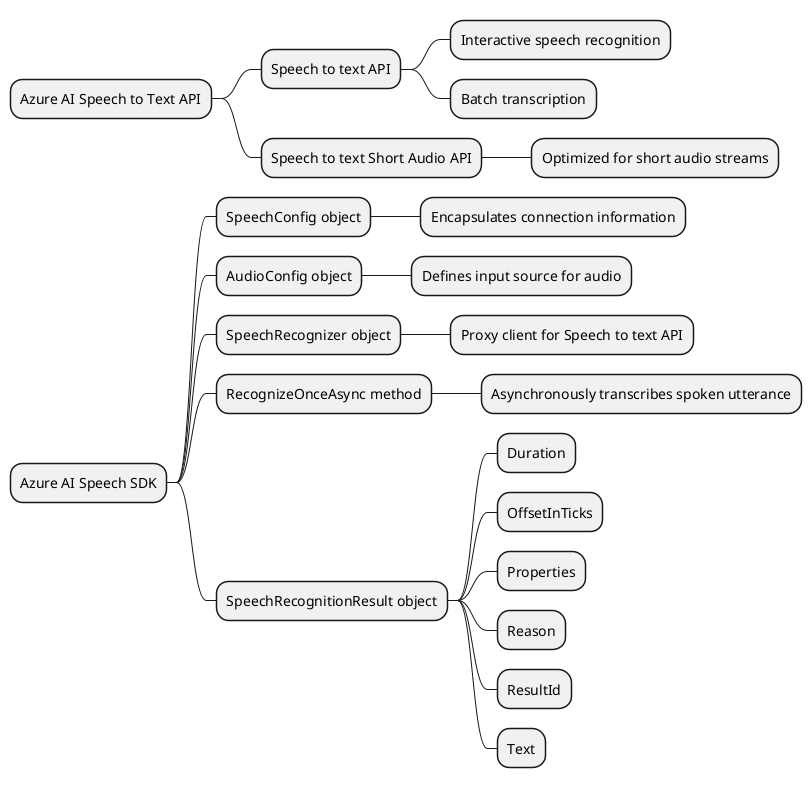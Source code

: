 @startmindmap
* Azure AI Speech to Text API
** Speech to text API
*** Interactive speech recognition
*** Batch transcription
** Speech to text Short Audio API
*** Optimized for short audio streams
* Azure AI Speech SDK
** SpeechConfig object
*** Encapsulates connection information
** AudioConfig object
*** Defines input source for audio
** SpeechRecognizer object
*** Proxy client for Speech to text API
** RecognizeOnceAsync method
*** Asynchronously transcribes spoken utterance
** SpeechRecognitionResult object
*** Duration
*** OffsetInTicks
*** Properties
*** Reason
*** ResultId
*** Text
@endmindmap